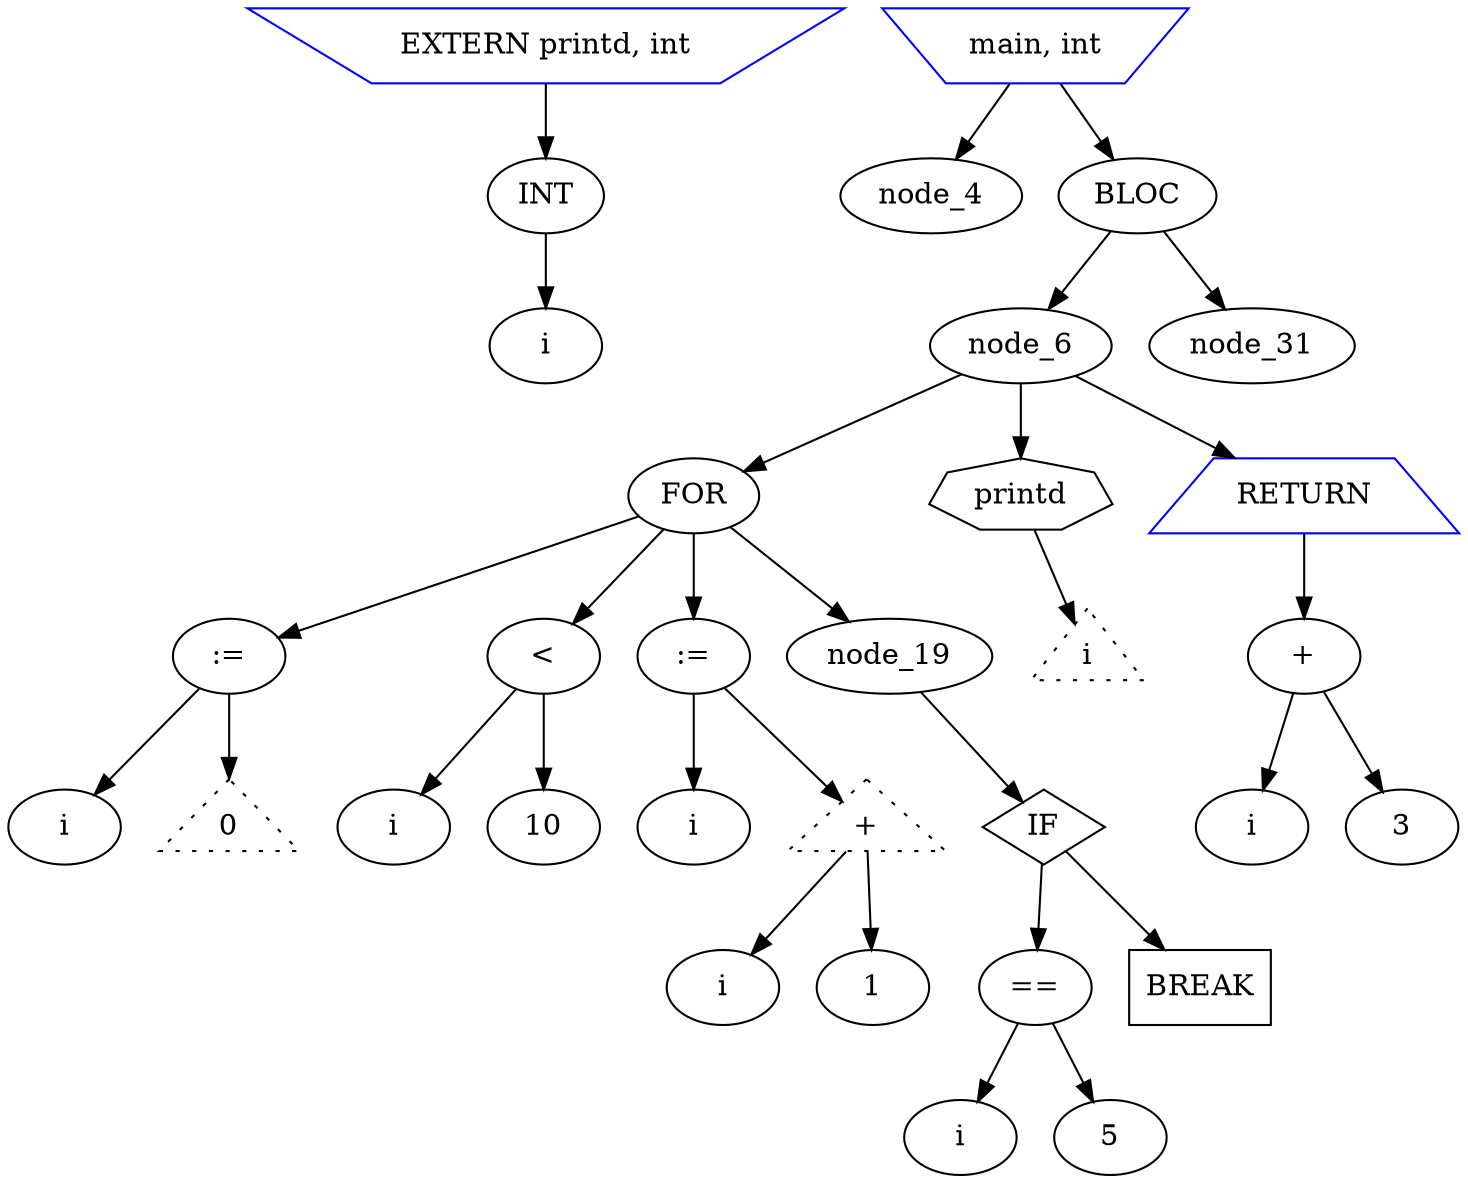 digraph G {
node_0 [label="EXTERN printd, int"shape=invtrapezium color=blue];
node_0 -> node_1;
node_1 [label="INT"];
node_1 -> node_2;
node_2 [label="i"];
node_3 [label="main, int"shape=invtrapezium color=blue];
node_3 -> node_4;
node_3 -> node_5;
node_5 [label="BLOC"];
node_5 -> node_6;
node_6 -> node_7;
node_7 [label="FOR"];
node_7 -> node_8;
node_8 [label=":="];
node_8 -> node_9;
node_9 [label="i"];
node_8 -> node_10;
node_10 [label="0"shape=triangle style=dotted];
node_7 -> node_11;
node_11 [label="<"];
node_11 -> node_12;
node_12 [label="i"];
node_11 -> node_13;
node_13 [label="10"];
node_7 -> node_14;
node_14 [label=":="];
node_14 -> node_15;
node_15 [label="i"];
node_14 -> node_16;
node_16 [label="+"shape=triangle style=dotted];
node_16 -> node_17;
node_17 [label="i"];
node_16 -> node_18;
node_18 [label="1"];
node_7 -> node_19;
node_19 -> node_20;
node_20 [label="IF"shape=diamond];
node_20 -> node_21;
node_21 [label="=="];
node_21 -> node_22;
node_22 [label="i"];
node_21 -> node_23;
node_23 [label="5"];
node_20 -> node_24;
node_24 [label="BREAK"shape=box];
node_6 -> node_25;
node_25 [label="printd"shape=septagon];
node_25 -> node_26;
node_26 [label="i"shape=triangle style=dotted];
node_6 -> node_27;
node_27 [label="RETURN"shape=trapezium color=blue];
node_27 -> node_28;
node_28 [label="+"];
node_28 -> node_29;
node_29 [label="i"];
node_28 -> node_30;
node_30 [label="3"];
node_5 -> node_31;
}